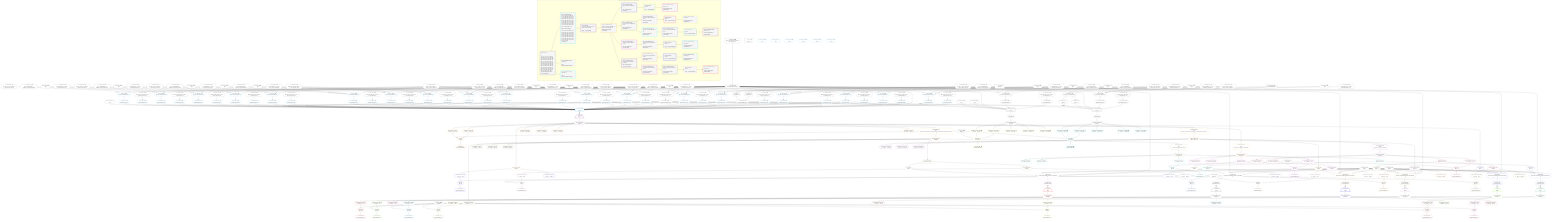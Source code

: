 %%{init: {'themeVariables': { 'fontSize': '12px'}}}%%
graph TD
    classDef path fill:#eee,stroke:#000,color:#000
    classDef plan fill:#fff,stroke-width:1px,color:#000
    classDef itemplan fill:#fff,stroke-width:2px,color:#000
    classDef unbatchedplan fill:#dff,stroke-width:1px,color:#000
    classDef sideeffectplan fill:#fcc,stroke-width:2px,color:#000
    classDef bucket fill:#f6f6f6,color:#000,stroke-width:2px,text-align:left


    %% plan dependencies
    PgSelect233[["PgSelect[233∈0] ➊<br />ᐸhousesᐳ"]]:::plan
    Object12{{"Object[12∈0] ➊<br />ᐸ{pgSettings,withPgClient}ᐳ"}}:::plan
    Constant597{{"Constant[597∈0] ➊<br />ᐸ2ᐳ"}}:::plan
    Constant598{{"Constant[598∈0] ➊<br />ᐸ3ᐳ"}}:::plan
    Lambda265{{"Lambda[265∈0] ➊<br />ᐸcalculateShouldReverseOrderᐳ"}}:::plan
    Lambda268{{"Lambda[268∈0] ➊<br />ᐸcalculateLimitAndOffsetSQLᐳ"}}:::plan
    Lambda577{{"Lambda[577∈0] ➊<br />ᐸcalculateOrderBySQLᐳ"}}:::plan
    Lambda582{{"Lambda[582∈0] ➊<br />ᐸcalculateOrderBySQLᐳ"}}:::plan
    Object12 & Constant597 & Constant598 & Lambda265 & Lambda268 & Lambda577 & Lambda582 --> PgSelect233
    PgSelect251[["PgSelect[251∈0] ➊<br />ᐸhousesᐳ"]]:::plan
    Access247{{"Access[247∈0] ➊<br />ᐸ246.1ᐳ"}}:::plan
    Access249{{"Access[249∈0] ➊<br />ᐸ246.2ᐳ"}}:::plan
    Lambda591{{"Lambda[591∈0] ➊<br />ᐸcalculateOrderBySQLᐳ"}}:::plan
    Lambda596{{"Lambda[596∈0] ➊<br />ᐸcalculateOrderBySQLᐳ"}}:::plan
    Object12 -->|rejectNull| PgSelect251
    Access247 -->|rejectNull| PgSelect251
    Access249 & Lambda265 & Lambda268 & Lambda591 & Lambda596 --> PgSelect251
    Object576{{"Object[576∈0] ➊<br />ᐸ{reverse,orders,alias,codec}ᐳ"}}:::plan
    Constant573{{"Constant[573∈0] ➊<br />ᐸ[]ᐳ"}}:::plan
    Constant574{{"Constant[574∈0] ➊<br />ᐸ{ s: Symbol(houses), n: 'houses', [Symbol(pg-sql2-type-1)]: ᐳ"}}:::plan
    Constant561{{"Constant[561∈0] ➊<br />ᐸ{ name: 'houses', sqlType: { t: '”smart_comment_relations”.”ᐳ"}}:::plan
    Lambda265 & Constant573 & Constant574 & Constant561 --> Object576
    Object590{{"Object[590∈0] ➊<br />ᐸ{reverse,orders,alias,codec}ᐳ"}}:::plan
    Constant587{{"Constant[587∈0] ➊<br />ᐸ[]ᐳ"}}:::plan
    Constant588{{"Constant[588∈0] ➊<br />ᐸ{ s: Symbol(houses), n: 'houses', [Symbol(pg-sql2-type-1)]: ᐳ"}}:::plan
    Lambda265 & Constant587 & Constant588 & Constant561 --> Object590
    Access10{{"Access[10∈0] ➊<br />ᐸ2.pgSettingsᐳ"}}:::plan
    Access11{{"Access[11∈0] ➊<br />ᐸ2.withPgClientᐳ"}}:::plan
    Access10 & Access11 --> Object12
    __Value2["__Value[2∈0] ➊<br />ᐸcontextᐳ"]:::plan
    __Value2 --> Access10
    __Value2 --> Access11
    First235{{"First[235∈0] ➊"}}:::plan
    PgSelect233 --> First235
    PgSelectSingle236{{"PgSelectSingle[236∈0] ➊<br />ᐸhousesᐳ"}}:::plan
    First235 --> PgSelectSingle236
    Lambda246{{"Lambda[246∈0] ➊<br />ᐸspecifier_House_base64JSONᐳ"}}:::plan
    Constant599{{"Constant[599∈0] ➊<br />ᐸ'WyJob3VzZXMiLDIsM10='ᐳ"}}:::plan
    Constant599 --> Lambda246
    Lambda246 --> Access247
    Lambda246 --> Access249
    First253{{"First[253∈0] ➊"}}:::plan
    PgSelect251 --> First253
    PgSelectSingle254{{"PgSelectSingle[254∈0] ➊<br />ᐸhousesᐳ"}}:::plan
    First253 --> PgSelectSingle254
    Constant600{{"Constant[600∈0] ➊<br />ᐸ§{ first: null, last: null, cursorLower: null, cursorUpper: ᐳ"}}:::plan
    Constant600 --> Lambda265
    Constant601{{"Constant[601∈0] ➊<br />ᐸ§{ cursorLower: null, cursorUpper: null, first: null, last: ᐳ"}}:::plan
    Constant601 --> Lambda268
    Object576 --> Lambda577
    Constant620{{"Constant[620∈0] ➊<br />ᐸ§{ reverse: false, orders: [], alias: { s: Symbol(houses), nᐳ"}}:::plan
    Constant620 --> Lambda582
    Object590 --> Lambda591
    Constant621{{"Constant[621∈0] ➊<br />ᐸ§{ reverse: false, orders: [], alias: { s: Symbol(houses), nᐳ"}}:::plan
    Constant621 --> Lambda596
    __Value4["__Value[4∈0] ➊<br />ᐸrootValueᐳ"]:::plan
    Connection13{{"Connection[13∈0] ➊<br />ᐸ9ᐳ"}}:::plan
    Constant17{{"Constant[17∈0] ➊<br />ᐸ'houses'ᐳ"}}:::plan
    Constant32{{"Constant[32∈0] ➊<br />ᐸ'streets'ᐳ"}}:::plan
    Constant47{{"Constant[47∈0] ➊<br />ᐸ'buildings'ᐳ"}}:::plan
    Constant94{{"Constant[94∈0] ➊<br />ᐸ'properties'ᐳ"}}:::plan
    Constant263{{"Constant[263∈0] ➊<br />ᐸnullᐳ"}}:::plan
    Constant266{{"Constant[266∈0] ➊<br />ᐸfalseᐳ"}}:::plan
    Constant269{{"Constant[269∈0] ➊<br />ᐸ[ { codec: { name: 'int4', sqlType: [Object], fromPg: [Functᐳ"}}:::plan
    Constant270{{"Constant[270∈0] ➊<br />ᐸ{ s: Symbol(buildings), n: 'buildings', [Symbol(pg-sql2-typeᐳ"}}:::plan
    Constant271{{"Constant[271∈0] ➊<br />ᐸ{ name: 'buildings', sqlType: { t: '”smart_comment_relationsᐳ"}}:::plan
    Constant288{{"Constant[288∈0] ➊<br />ᐸ[]ᐳ"}}:::plan
    Constant289{{"Constant[289∈0] ➊<br />ᐸ{ s: Symbol(streets), n: 'streets', [Symbol(pg-sql2-type-1)]ᐳ"}}:::plan
    Constant290{{"Constant[290∈0] ➊<br />ᐸ{ name: 'streets', sqlType: { t: '”smart_comment_relations”.ᐳ"}}:::plan
    Constant304{{"Constant[304∈0] ➊<br />ᐸ[ { codec: { name: 'int4', sqlType: [Object], fromPg: [Functᐳ"}}:::plan
    Constant305{{"Constant[305∈0] ➊<br />ᐸ{ s: Symbol(buildings), n: 'buildings', [Symbol(pg-sql2-typeᐳ"}}:::plan
    Constant323{{"Constant[323∈0] ➊<br />ᐸ[]ᐳ"}}:::plan
    Constant324{{"Constant[324∈0] ➊<br />ᐸ{ s: Symbol(streets), n: 'streets', [Symbol(pg-sql2-type-1)]ᐳ"}}:::plan
    Constant339{{"Constant[339∈0] ➊<br />ᐸ[ { codec: { name: 'int4', sqlType: [Object], fromPg: [Functᐳ"}}:::plan
    Constant340{{"Constant[340∈0] ➊<br />ᐸ{ s: Symbol(buildings), n: 'buildings', [Symbol(pg-sql2-typeᐳ"}}:::plan
    Constant358{{"Constant[358∈0] ➊<br />ᐸ[]ᐳ"}}:::plan
    Constant359{{"Constant[359∈0] ➊<br />ᐸ{ s: Symbol(streets), n: 'streets', [Symbol(pg-sql2-type-1)]ᐳ"}}:::plan
    Constant374{{"Constant[374∈0] ➊<br />ᐸ[]ᐳ"}}:::plan
    Constant375{{"Constant[375∈0] ➊<br />ᐸ{ s: Symbol(properties), n: 'properties', [Symbol(pg-sql2-tyᐳ"}}:::plan
    Constant376{{"Constant[376∈0] ➊<br />ᐸ{ name: 'properties', sqlType: { t: '”smart_comment_relationᐳ"}}:::plan
    Constant390{{"Constant[390∈0] ➊<br />ᐸ[]ᐳ"}}:::plan
    Constant391{{"Constant[391∈0] ➊<br />ᐸ{ s: Symbol(street_property), n: 'street_property', [Symbol(ᐳ"}}:::plan
    Constant392{{"Constant[392∈0] ➊<br />ᐸ{ name: 'streetProperty', sqlType: { t: '”smart_comment_relaᐳ"}}:::plan
    Constant406{{"Constant[406∈0] ➊<br />ᐸ[ { codec: { name: 'int4', sqlType: [Object], fromPg: [Functᐳ"}}:::plan
    Constant407{{"Constant[407∈0] ➊<br />ᐸ{ s: Symbol(buildings), n: 'buildings', [Symbol(pg-sql2-typeᐳ"}}:::plan
    Constant425{{"Constant[425∈0] ➊<br />ᐸ[]ᐳ"}}:::plan
    Constant426{{"Constant[426∈0] ➊<br />ᐸ{ s: Symbol(streets), n: 'streets', [Symbol(pg-sql2-type-1)]ᐳ"}}:::plan
    Constant441{{"Constant[441∈0] ➊<br />ᐸ[]ᐳ"}}:::plan
    Constant442{{"Constant[442∈0] ➊<br />ᐸ{ s: Symbol(properties), n: 'properties', [Symbol(pg-sql2-tyᐳ"}}:::plan
    Constant457{{"Constant[457∈0] ➊<br />ᐸ[ { codec: { name: 'int4', sqlType: [Object], fromPg: [Functᐳ"}}:::plan
    Constant458{{"Constant[458∈0] ➊<br />ᐸ{ s: Symbol(buildings), n: 'buildings', [Symbol(pg-sql2-typeᐳ"}}:::plan
    Constant476{{"Constant[476∈0] ➊<br />ᐸ[]ᐳ"}}:::plan
    Constant477{{"Constant[477∈0] ➊<br />ᐸ{ s: Symbol(streets), n: 'streets', [Symbol(pg-sql2-type-1)]ᐳ"}}:::plan
    Constant492{{"Constant[492∈0] ➊<br />ᐸ[ { codec: { name: 'int4', sqlType: [Object], fromPg: [Functᐳ"}}:::plan
    Constant493{{"Constant[493∈0] ➊<br />ᐸ{ s: Symbol(buildings), n: 'buildings', [Symbol(pg-sql2-typeᐳ"}}:::plan
    Constant511{{"Constant[511∈0] ➊<br />ᐸ[]ᐳ"}}:::plan
    Constant512{{"Constant[512∈0] ➊<br />ᐸ{ s: Symbol(streets), n: 'streets', [Symbol(pg-sql2-type-1)]ᐳ"}}:::plan
    Constant527{{"Constant[527∈0] ➊<br />ᐸ[]ᐳ"}}:::plan
    Constant528{{"Constant[528∈0] ➊<br />ᐸ{ s: Symbol(properties), n: 'properties', [Symbol(pg-sql2-tyᐳ"}}:::plan
    Constant543{{"Constant[543∈0] ➊<br />ᐸ[]ᐳ"}}:::plan
    Constant544{{"Constant[544∈0] ➊<br />ᐸ{ s: Symbol(buildings), n: 'buildings', [Symbol(pg-sql2-typeᐳ"}}:::plan
    Constant559{{"Constant[559∈0] ➊<br />ᐸ[ { codec: { name: 'int4', sqlType: [Object], fromPg: [Functᐳ"}}:::plan
    Constant560{{"Constant[560∈0] ➊<br />ᐸ{ s: Symbol(houses), n: 'houses', [Symbol(pg-sql2-type-1)]: ᐳ"}}:::plan
    Constant602{{"Constant[602∈0] ➊<br />ᐸ§{ reverse: false, orders: [ { codec: [Object], fragment: [Oᐳ"}}:::plan
    Constant603{{"Constant[603∈0] ➊<br />ᐸ§{ reverse: false, orders: [], alias: { s: Symbol(streets), ᐳ"}}:::plan
    Constant604{{"Constant[604∈0] ➊<br />ᐸ§{ reverse: false, orders: [ { codec: [Object], fragment: [Oᐳ"}}:::plan
    Constant605{{"Constant[605∈0] ➊<br />ᐸ§{ reverse: false, orders: [], alias: { s: Symbol(streets), ᐳ"}}:::plan
    Constant606{{"Constant[606∈0] ➊<br />ᐸ§{ reverse: false, orders: [ { codec: [Object], fragment: [Oᐳ"}}:::plan
    Constant607{{"Constant[607∈0] ➊<br />ᐸ§{ reverse: false, orders: [], alias: { s: Symbol(streets), ᐳ"}}:::plan
    Constant608{{"Constant[608∈0] ➊<br />ᐸ§{ reverse: false, orders: [], alias: { s: Symbol(propertiesᐳ"}}:::plan
    Constant609{{"Constant[609∈0] ➊<br />ᐸ§{ reverse: false, orders: [], alias: { s: Symbol(street_proᐳ"}}:::plan
    Constant610{{"Constant[610∈0] ➊<br />ᐸ§{ reverse: false, orders: [ { codec: [Object], fragment: [Oᐳ"}}:::plan
    Constant611{{"Constant[611∈0] ➊<br />ᐸ§{ reverse: false, orders: [], alias: { s: Symbol(streets), ᐳ"}}:::plan
    Constant612{{"Constant[612∈0] ➊<br />ᐸ§{ reverse: false, orders: [], alias: { s: Symbol(propertiesᐳ"}}:::plan
    Constant613{{"Constant[613∈0] ➊<br />ᐸ§{ reverse: false, orders: [ { codec: [Object], fragment: [Oᐳ"}}:::plan
    Constant614{{"Constant[614∈0] ➊<br />ᐸ§{ reverse: false, orders: [], alias: { s: Symbol(streets), ᐳ"}}:::plan
    Constant615{{"Constant[615∈0] ➊<br />ᐸ§{ reverse: false, orders: [ { codec: [Object], fragment: [Oᐳ"}}:::plan
    Constant616{{"Constant[616∈0] ➊<br />ᐸ§{ reverse: false, orders: [], alias: { s: Symbol(streets), ᐳ"}}:::plan
    Constant617{{"Constant[617∈0] ➊<br />ᐸ§{ reverse: false, orders: [], alias: { s: Symbol(propertiesᐳ"}}:::plan
    Constant618{{"Constant[618∈0] ➊<br />ᐸ§{ reverse: false, orders: [], alias: { s: Symbol(buildings)ᐳ"}}:::plan
    Constant619{{"Constant[619∈0] ➊<br />ᐸ§{ reverse: false, orders: [ { codec: [Object], fragment: [Oᐳ"}}:::plan
    PgSelect14[["PgSelect[14∈1] ➊<br />ᐸhousesᐳ"]]:::plan
    Lambda273{{"Lambda[273∈1] ➊<br />ᐸcalculateOrderBySQLᐳ"}}:::plan
    Lambda278{{"Lambda[278∈1] ➊<br />ᐸcalculateOrderBySQLᐳ"}}:::plan
    Lambda292{{"Lambda[292∈1] ➊<br />ᐸcalculateOrderBySQLᐳ"}}:::plan
    Lambda297{{"Lambda[297∈1] ➊<br />ᐸcalculateOrderBySQLᐳ"}}:::plan
    Lambda308{{"Lambda[308∈1] ➊<br />ᐸcalculateOrderBySQLᐳ"}}:::plan
    Lambda313{{"Lambda[313∈1] ➊<br />ᐸcalculateOrderBySQLᐳ"}}:::plan
    Lambda327{{"Lambda[327∈1] ➊<br />ᐸcalculateOrderBySQLᐳ"}}:::plan
    Lambda332{{"Lambda[332∈1] ➊<br />ᐸcalculateOrderBySQLᐳ"}}:::plan
    Lambda343{{"Lambda[343∈1] ➊<br />ᐸcalculateOrderBySQLᐳ"}}:::plan
    Lambda348{{"Lambda[348∈1] ➊<br />ᐸcalculateOrderBySQLᐳ"}}:::plan
    Lambda362{{"Lambda[362∈1] ➊<br />ᐸcalculateOrderBySQLᐳ"}}:::plan
    Lambda367{{"Lambda[367∈1] ➊<br />ᐸcalculateOrderBySQLᐳ"}}:::plan
    Lambda378{{"Lambda[378∈1] ➊<br />ᐸcalculateOrderBySQLᐳ"}}:::plan
    Lambda383{{"Lambda[383∈1] ➊<br />ᐸcalculateOrderBySQLᐳ"}}:::plan
    Lambda394{{"Lambda[394∈1] ➊<br />ᐸcalculateOrderBySQLᐳ"}}:::plan
    Lambda399{{"Lambda[399∈1] ➊<br />ᐸcalculateOrderBySQLᐳ"}}:::plan
    Lambda410{{"Lambda[410∈1] ➊<br />ᐸcalculateOrderBySQLᐳ"}}:::plan
    Lambda415{{"Lambda[415∈1] ➊<br />ᐸcalculateOrderBySQLᐳ"}}:::plan
    Lambda429{{"Lambda[429∈1] ➊<br />ᐸcalculateOrderBySQLᐳ"}}:::plan
    Lambda434{{"Lambda[434∈1] ➊<br />ᐸcalculateOrderBySQLᐳ"}}:::plan
    Lambda445{{"Lambda[445∈1] ➊<br />ᐸcalculateOrderBySQLᐳ"}}:::plan
    Lambda450{{"Lambda[450∈1] ➊<br />ᐸcalculateOrderBySQLᐳ"}}:::plan
    Lambda461{{"Lambda[461∈1] ➊<br />ᐸcalculateOrderBySQLᐳ"}}:::plan
    Lambda466{{"Lambda[466∈1] ➊<br />ᐸcalculateOrderBySQLᐳ"}}:::plan
    Lambda480{{"Lambda[480∈1] ➊<br />ᐸcalculateOrderBySQLᐳ"}}:::plan
    Lambda485{{"Lambda[485∈1] ➊<br />ᐸcalculateOrderBySQLᐳ"}}:::plan
    Lambda496{{"Lambda[496∈1] ➊<br />ᐸcalculateOrderBySQLᐳ"}}:::plan
    Lambda501{{"Lambda[501∈1] ➊<br />ᐸcalculateOrderBySQLᐳ"}}:::plan
    Lambda515{{"Lambda[515∈1] ➊<br />ᐸcalculateOrderBySQLᐳ"}}:::plan
    Lambda520{{"Lambda[520∈1] ➊<br />ᐸcalculateOrderBySQLᐳ"}}:::plan
    Lambda531{{"Lambda[531∈1] ➊<br />ᐸcalculateOrderBySQLᐳ"}}:::plan
    Lambda536{{"Lambda[536∈1] ➊<br />ᐸcalculateOrderBySQLᐳ"}}:::plan
    Lambda547{{"Lambda[547∈1] ➊<br />ᐸcalculateOrderBySQLᐳ"}}:::plan
    Lambda552{{"Lambda[552∈1] ➊<br />ᐸcalculateOrderBySQLᐳ"}}:::plan
    Lambda563{{"Lambda[563∈1] ➊<br />ᐸcalculateOrderBySQLᐳ"}}:::plan
    Lambda568{{"Lambda[568∈1] ➊<br />ᐸcalculateOrderBySQLᐳ"}}:::plan
    Object12 & Connection13 & Lambda268 & Lambda273 & Lambda278 & Lambda268 & Lambda292 & Lambda297 & Lambda308 & Lambda313 & Lambda327 & Lambda332 & Lambda343 & Lambda348 & Lambda362 & Lambda367 & Lambda378 & Lambda383 & Lambda268 & Lambda394 & Lambda399 & Lambda410 & Lambda415 & Lambda429 & Lambda434 & Lambda268 & Lambda445 & Lambda450 & Lambda461 & Lambda466 & Lambda480 & Lambda485 & Lambda496 & Lambda501 & Lambda515 & Lambda520 & Lambda531 & Lambda536 & Lambda268 & Lambda547 & Lambda552 & Lambda265 & Lambda268 & Lambda563 & Lambda568 --> PgSelect14
    Object272{{"Object[272∈1] ➊<br />ᐸ{reverse,orders,alias,codec}ᐳ"}}:::plan
    Lambda265 & Constant269 & Constant270 & Constant271 --> Object272
    Object291{{"Object[291∈1] ➊<br />ᐸ{reverse,orders,alias,codec}ᐳ"}}:::plan
    Lambda265 & Constant288 & Constant289 & Constant290 --> Object291
    Object307{{"Object[307∈1] ➊<br />ᐸ{reverse,orders,alias,codec}ᐳ"}}:::plan
    Lambda265 & Constant304 & Constant305 & Constant271 --> Object307
    Object326{{"Object[326∈1] ➊<br />ᐸ{reverse,orders,alias,codec}ᐳ"}}:::plan
    Lambda265 & Constant323 & Constant324 & Constant290 --> Object326
    Object342{{"Object[342∈1] ➊<br />ᐸ{reverse,orders,alias,codec}ᐳ"}}:::plan
    Lambda265 & Constant339 & Constant340 & Constant271 --> Object342
    Object361{{"Object[361∈1] ➊<br />ᐸ{reverse,orders,alias,codec}ᐳ"}}:::plan
    Lambda265 & Constant358 & Constant359 & Constant290 --> Object361
    Object377{{"Object[377∈1] ➊<br />ᐸ{reverse,orders,alias,codec}ᐳ"}}:::plan
    Lambda265 & Constant374 & Constant375 & Constant376 --> Object377
    Object393{{"Object[393∈1] ➊<br />ᐸ{reverse,orders,alias,codec}ᐳ"}}:::plan
    Lambda265 & Constant390 & Constant391 & Constant392 --> Object393
    Object409{{"Object[409∈1] ➊<br />ᐸ{reverse,orders,alias,codec}ᐳ"}}:::plan
    Lambda265 & Constant406 & Constant407 & Constant271 --> Object409
    Object428{{"Object[428∈1] ➊<br />ᐸ{reverse,orders,alias,codec}ᐳ"}}:::plan
    Lambda265 & Constant425 & Constant426 & Constant290 --> Object428
    Object444{{"Object[444∈1] ➊<br />ᐸ{reverse,orders,alias,codec}ᐳ"}}:::plan
    Lambda265 & Constant441 & Constant442 & Constant376 --> Object444
    Object460{{"Object[460∈1] ➊<br />ᐸ{reverse,orders,alias,codec}ᐳ"}}:::plan
    Lambda265 & Constant457 & Constant458 & Constant271 --> Object460
    Object479{{"Object[479∈1] ➊<br />ᐸ{reverse,orders,alias,codec}ᐳ"}}:::plan
    Lambda265 & Constant476 & Constant477 & Constant290 --> Object479
    Object495{{"Object[495∈1] ➊<br />ᐸ{reverse,orders,alias,codec}ᐳ"}}:::plan
    Lambda265 & Constant492 & Constant493 & Constant271 --> Object495
    Object514{{"Object[514∈1] ➊<br />ᐸ{reverse,orders,alias,codec}ᐳ"}}:::plan
    Lambda265 & Constant511 & Constant512 & Constant290 --> Object514
    Object530{{"Object[530∈1] ➊<br />ᐸ{reverse,orders,alias,codec}ᐳ"}}:::plan
    Lambda265 & Constant527 & Constant528 & Constant376 --> Object530
    Object546{{"Object[546∈1] ➊<br />ᐸ{reverse,orders,alias,codec}ᐳ"}}:::plan
    Lambda265 & Constant543 & Constant544 & Constant271 --> Object546
    Object562{{"Object[562∈1] ➊<br />ᐸ{reverse,orders,alias,codec}ᐳ"}}:::plan
    Lambda265 & Constant559 & Constant560 & Constant561 --> Object562
    Object272 --> Lambda273
    Constant602 --> Lambda278
    Object291 --> Lambda292
    Constant603 --> Lambda297
    Object307 --> Lambda308
    Constant604 --> Lambda313
    Object326 --> Lambda327
    Constant605 --> Lambda332
    Object342 --> Lambda343
    Constant606 --> Lambda348
    Object361 --> Lambda362
    Constant607 --> Lambda367
    Object377 --> Lambda378
    Constant608 --> Lambda383
    Object393 --> Lambda394
    Constant609 --> Lambda399
    Object409 --> Lambda410
    Constant610 --> Lambda415
    Object428 --> Lambda429
    Constant611 --> Lambda434
    Object444 --> Lambda445
    Constant612 --> Lambda450
    Object460 --> Lambda461
    Constant613 --> Lambda466
    Object479 --> Lambda480
    Constant614 --> Lambda485
    Object495 --> Lambda496
    Constant615 --> Lambda501
    Object514 --> Lambda515
    Constant616 --> Lambda520
    Object530 --> Lambda531
    Constant617 --> Lambda536
    Object546 --> Lambda547
    Constant618 --> Lambda552
    Object562 --> Lambda563
    Constant619 --> Lambda568
    Connection43{{"Connection[43∈1] ➊<br />ᐸ39ᐳ"}}:::plan
    Connection80{{"Connection[80∈1] ➊<br />ᐸ76ᐳ"}}:::plan
    Connection117{{"Connection[117∈1] ➊<br />ᐸ113ᐳ"}}:::plan
    Connection153{{"Connection[153∈1] ➊<br />ᐸ149ᐳ"}}:::plan
    Connection186{{"Connection[186∈1] ➊<br />ᐸ182ᐳ"}}:::plan
    Connection222{{"Connection[222∈1] ➊<br />ᐸ218ᐳ"}}:::plan
    __Item15[/"__Item[15∈2]<br />ᐸ14ᐳ"\]:::itemplan
    PgSelect14 ==> __Item15
    PgSelectSingle16{{"PgSelectSingle[16∈2]<br />ᐸhousesᐳ"}}:::plan
    __Item15 --> PgSelectSingle16
    List20{{"List[20∈3]<br />ᐸ17,18,19ᐳ"}}:::plan
    PgClassExpression18{{"PgClassExpression[18∈3]<br />ᐸ__houses__.”street_id”ᐳ"}}:::plan
    PgClassExpression19{{"PgClassExpression[19∈3]<br />ᐸ__houses__...operty_id”ᐳ"}}:::plan
    Constant17 & PgClassExpression18 & PgClassExpression19 --> List20
    PgSelectSingle16 --> PgClassExpression18
    PgSelectSingle16 --> PgClassExpression19
    Lambda21{{"Lambda[21∈3]<br />ᐸbase64JSONEncodeᐳ"}}:::plan
    List20 --> Lambda21
    PgClassExpression22{{"PgClassExpression[22∈3]<br />ᐸ__houses__...ding_name”ᐳ"}}:::plan
    PgSelectSingle16 --> PgClassExpression22
    PgClassExpression23{{"PgClassExpression[23∈3]<br />ᐸ__houses__...or_number”ᐳ"}}:::plan
    PgSelectSingle16 --> PgClassExpression23
    PgClassExpression24{{"PgClassExpression[24∈3]<br />ᐸ__houses__...reet_name”ᐳ"}}:::plan
    PgSelectSingle16 --> PgClassExpression24
    PgClassExpression25{{"PgClassExpression[25∈3]<br />ᐸ__houses__...ilding_id”ᐳ"}}:::plan
    PgSelectSingle16 --> PgClassExpression25
    PgSelectSingle31{{"PgSelectSingle[31∈3]<br />ᐸstreetsᐳ"}}:::plan
    PgSelectSingle16 --> PgSelectSingle31
    PgSelectSingle55{{"PgSelectSingle[55∈3]<br />ᐸbuildingsᐳ"}}:::plan
    RemapKeys553{{"RemapKeys[553∈3]<br />ᐸ16:{”0”:26,”1”:27,”2”:28,”3”:29,”4”:30,”5”:31,”6”:32,”7”:33,”8”:34,”9”:35,”10”:36,”11”:37,”12”:38}ᐳ"}}:::plan
    RemapKeys553 --> PgSelectSingle55
    PgSelectSingle129{{"PgSelectSingle[129∈3]<br />ᐸpropertiesᐳ"}}:::plan
    RemapKeys451{{"RemapKeys[451∈3]<br />ᐸ16:{”0”:16,”1”:17,”2”:18,”3”:19,”4”:20,”5”:21}ᐳ"}}:::plan
    RemapKeys451 --> PgSelectSingle129
    PgSelectSingle165{{"PgSelectSingle[165∈3]<br />ᐸstreet_propertyᐳ"}}:::plan
    RemapKeys400{{"RemapKeys[400∈3]<br />ᐸ16:{”0”:3,”1”:4,”2”:5,”3”:6,”4”:7,”5”:8,”6”:9,”7”:10,”8”:11,”9”:12,”10”:13,”11”:14}ᐳ"}}:::plan
    RemapKeys400 --> PgSelectSingle165
    PgSelectSingle16 --> RemapKeys400
    PgSelectSingle16 --> RemapKeys451
    PgSelectSingle16 --> RemapKeys553
    Object282{{"Object[282∈4]<br />ᐸ{rows,first,last,shouldReverseOrder,fetchOneExtra}ᐳ"}}:::plan
    Access280{{"Access[280∈4]<br />ᐸ16.1ᐳ"}}:::plan
    Access280 & Constant263 & Constant263 & Lambda265 & Constant266 --> Object282
    List34{{"List[34∈4]<br />ᐸ32,33ᐳ"}}:::plan
    PgClassExpression33{{"PgClassExpression[33∈4]<br />ᐸ__streets__.”id”ᐳ"}}:::plan
    Constant32 & PgClassExpression33 --> List34
    PgSelectSingle31 --> PgClassExpression33
    Lambda35{{"Lambda[35∈4]<br />ᐸbase64JSONEncodeᐳ"}}:::plan
    List34 --> Lambda35
    PgClassExpression36{{"PgClassExpression[36∈4]<br />ᐸ__streets__.”name”ᐳ"}}:::plan
    PgSelectSingle31 --> PgClassExpression36
    PgSelectSingle16 --> Access280
    Lambda283{{"Lambda[283∈4]<br />ᐸreverseIfNecessaryᐳ"}}:::plan
    Object282 --> Lambda283
    __Item45[/"__Item[45∈5]<br />ᐸ283ᐳ"\]:::itemplan
    Lambda283 ==> __Item45
    PgSelectSingle46{{"PgSelectSingle[46∈5]<br />ᐸbuildingsᐳ"}}:::plan
    __Item45 --> PgSelectSingle46
    List49{{"List[49∈6]<br />ᐸ47,48ᐳ"}}:::plan
    PgClassExpression48{{"PgClassExpression[48∈6]<br />ᐸ__buildings__.”id”ᐳ"}}:::plan
    Constant47 & PgClassExpression48 --> List49
    PgSelectSingle46 --> PgClassExpression48
    Lambda50{{"Lambda[50∈6]<br />ᐸbase64JSONEncodeᐳ"}}:::plan
    List49 --> Lambda50
    PgClassExpression51{{"PgClassExpression[51∈6]<br />ᐸ__buildings__.”name”ᐳ"}}:::plan
    PgSelectSingle46 --> PgClassExpression51
    List58{{"List[58∈7]<br />ᐸ47,57ᐳ"}}:::plan
    PgClassExpression57{{"PgClassExpression[57∈7]<br />ᐸ__buildings__.”id”ᐳ"}}:::plan
    Constant47 & PgClassExpression57 --> List58
    PgSelectSingle55 --> PgClassExpression57
    Lambda59{{"Lambda[59∈7]<br />ᐸbase64JSONEncodeᐳ"}}:::plan
    List58 --> Lambda59
    PgClassExpression60{{"PgClassExpression[60∈7]<br />ᐸ__buildings__.”name”ᐳ"}}:::plan
    PgSelectSingle55 --> PgClassExpression60
    PgClassExpression61{{"PgClassExpression[61∈7]<br />ᐸ__buildings__.”floors”ᐳ"}}:::plan
    PgSelectSingle55 --> PgClassExpression61
    PgClassExpression62{{"PgClassExpression[62∈7]<br />ᐸ__building...s_primary”ᐳ"}}:::plan
    PgSelectSingle55 --> PgClassExpression62
    PgSelectSingle68{{"PgSelectSingle[68∈7]<br />ᐸstreetsᐳ"}}:::plan
    RemapKeys486{{"RemapKeys[486∈7]<br />ᐸ55:{”0”:1,”1”:2,”2”:3}ᐳ"}}:::plan
    RemapKeys486 --> PgSelectSingle68
    PgSelectSingle93{{"PgSelectSingle[93∈7]<br />ᐸpropertiesᐳ"}}:::plan
    RemapKeys537{{"RemapKeys[537∈7]<br />ᐸ55:{”0”:7,”1”:8,”2”:9,”3”:10,”4”:11,”5”:12}ᐳ"}}:::plan
    RemapKeys537 --> PgSelectSingle93
    PgSelectSingle55 --> RemapKeys486
    PgSelectSingle55 --> RemapKeys537
    Object470{{"Object[470∈8]<br />ᐸ{rows,first,last,shouldReverseOrder,fetchOneExtra}ᐳ"}}:::plan
    Access468{{"Access[468∈8]<br />ᐸ486.1ᐳ"}}:::plan
    Access468 & Constant263 & Constant263 & Lambda265 & Constant266 --> Object470
    List71{{"List[71∈8]<br />ᐸ32,70ᐳ"}}:::plan
    PgClassExpression70{{"PgClassExpression[70∈8]<br />ᐸ__streets__.”id”ᐳ"}}:::plan
    Constant32 & PgClassExpression70 --> List71
    PgSelectSingle68 --> PgClassExpression70
    Lambda72{{"Lambda[72∈8]<br />ᐸbase64JSONEncodeᐳ"}}:::plan
    List71 --> Lambda72
    PgClassExpression73{{"PgClassExpression[73∈8]<br />ᐸ__streets__.”name”ᐳ"}}:::plan
    PgSelectSingle68 --> PgClassExpression73
    RemapKeys486 --> Access468
    Lambda471{{"Lambda[471∈8]<br />ᐸreverseIfNecessaryᐳ"}}:::plan
    Object470 --> Lambda471
    __Item82[/"__Item[82∈9]<br />ᐸ471ᐳ"\]:::itemplan
    Lambda471 ==> __Item82
    PgSelectSingle83{{"PgSelectSingle[83∈9]<br />ᐸbuildingsᐳ"}}:::plan
    __Item82 --> PgSelectSingle83
    List86{{"List[86∈10]<br />ᐸ47,85ᐳ"}}:::plan
    PgClassExpression85{{"PgClassExpression[85∈10]<br />ᐸ__buildings__.”id”ᐳ"}}:::plan
    Constant47 & PgClassExpression85 --> List86
    PgSelectSingle83 --> PgClassExpression85
    Lambda87{{"Lambda[87∈10]<br />ᐸbase64JSONEncodeᐳ"}}:::plan
    List86 --> Lambda87
    PgClassExpression88{{"PgClassExpression[88∈10]<br />ᐸ__buildings__.”name”ᐳ"}}:::plan
    PgSelectSingle83 --> PgClassExpression88
    List96{{"List[96∈11]<br />ᐸ94,95ᐳ"}}:::plan
    PgClassExpression95{{"PgClassExpression[95∈11]<br />ᐸ__properties__.”id”ᐳ"}}:::plan
    Constant94 & PgClassExpression95 --> List96
    PgSelectSingle93 --> PgClassExpression95
    Lambda97{{"Lambda[97∈11]<br />ᐸbase64JSONEncodeᐳ"}}:::plan
    List96 --> Lambda97
    PgClassExpression98{{"PgClassExpression[98∈11]<br />ᐸ__properti...street_id”ᐳ"}}:::plan
    PgSelectSingle93 --> PgClassExpression98
    PgClassExpression99{{"PgClassExpression[99∈11]<br />ᐸ__properti...or_number”ᐳ"}}:::plan
    PgSelectSingle93 --> PgClassExpression99
    PgSelectSingle105{{"PgSelectSingle[105∈11]<br />ᐸstreetsᐳ"}}:::plan
    RemapKeys521{{"RemapKeys[521∈11]<br />ᐸ93:{”0”:1,”1”:2,”2”:3}ᐳ"}}:::plan
    RemapKeys521 --> PgSelectSingle105
    PgSelectSingle93 --> RemapKeys521
    Object505{{"Object[505∈12]<br />ᐸ{rows,first,last,shouldReverseOrder,fetchOneExtra}ᐳ"}}:::plan
    Access503{{"Access[503∈12]<br />ᐸ521.1ᐳ"}}:::plan
    Access503 & Constant263 & Constant263 & Lambda265 & Constant266 --> Object505
    List108{{"List[108∈12]<br />ᐸ32,107ᐳ"}}:::plan
    PgClassExpression107{{"PgClassExpression[107∈12]<br />ᐸ__streets__.”id”ᐳ"}}:::plan
    Constant32 & PgClassExpression107 --> List108
    PgSelectSingle105 --> PgClassExpression107
    Lambda109{{"Lambda[109∈12]<br />ᐸbase64JSONEncodeᐳ"}}:::plan
    List108 --> Lambda109
    PgClassExpression110{{"PgClassExpression[110∈12]<br />ᐸ__streets__.”name”ᐳ"}}:::plan
    PgSelectSingle105 --> PgClassExpression110
    RemapKeys521 --> Access503
    Lambda506{{"Lambda[506∈12]<br />ᐸreverseIfNecessaryᐳ"}}:::plan
    Object505 --> Lambda506
    __Item119[/"__Item[119∈13]<br />ᐸ506ᐳ"\]:::itemplan
    Lambda506 ==> __Item119
    PgSelectSingle120{{"PgSelectSingle[120∈13]<br />ᐸbuildingsᐳ"}}:::plan
    __Item119 --> PgSelectSingle120
    List123{{"List[123∈14]<br />ᐸ47,122ᐳ"}}:::plan
    PgClassExpression122{{"PgClassExpression[122∈14]<br />ᐸ__buildings__.”id”ᐳ"}}:::plan
    Constant47 & PgClassExpression122 --> List123
    PgSelectSingle120 --> PgClassExpression122
    Lambda124{{"Lambda[124∈14]<br />ᐸbase64JSONEncodeᐳ"}}:::plan
    List123 --> Lambda124
    PgClassExpression125{{"PgClassExpression[125∈14]<br />ᐸ__buildings__.”name”ᐳ"}}:::plan
    PgSelectSingle120 --> PgClassExpression125
    List132{{"List[132∈15]<br />ᐸ94,131ᐳ"}}:::plan
    PgClassExpression131{{"PgClassExpression[131∈15]<br />ᐸ__properties__.”id”ᐳ"}}:::plan
    Constant94 & PgClassExpression131 --> List132
    PgSelectSingle129 --> PgClassExpression131
    Lambda133{{"Lambda[133∈15]<br />ᐸbase64JSONEncodeᐳ"}}:::plan
    List132 --> Lambda133
    PgClassExpression134{{"PgClassExpression[134∈15]<br />ᐸ__properti...street_id”ᐳ"}}:::plan
    PgSelectSingle129 --> PgClassExpression134
    PgClassExpression135{{"PgClassExpression[135∈15]<br />ᐸ__properti...or_number”ᐳ"}}:::plan
    PgSelectSingle129 --> PgClassExpression135
    PgSelectSingle141{{"PgSelectSingle[141∈15]<br />ᐸstreetsᐳ"}}:::plan
    RemapKeys435{{"RemapKeys[435∈15]<br />ᐸ129:{”0”:1,”1”:2,”2”:3}ᐳ"}}:::plan
    RemapKeys435 --> PgSelectSingle141
    PgSelectSingle129 --> RemapKeys435
    Object419{{"Object[419∈16]<br />ᐸ{rows,first,last,shouldReverseOrder,fetchOneExtra}ᐳ"}}:::plan
    Access417{{"Access[417∈16]<br />ᐸ435.1ᐳ"}}:::plan
    Access417 & Constant263 & Constant263 & Lambda265 & Constant266 --> Object419
    List144{{"List[144∈16]<br />ᐸ32,143ᐳ"}}:::plan
    PgClassExpression143{{"PgClassExpression[143∈16]<br />ᐸ__streets__.”id”ᐳ"}}:::plan
    Constant32 & PgClassExpression143 --> List144
    PgSelectSingle141 --> PgClassExpression143
    Lambda145{{"Lambda[145∈16]<br />ᐸbase64JSONEncodeᐳ"}}:::plan
    List144 --> Lambda145
    PgClassExpression146{{"PgClassExpression[146∈16]<br />ᐸ__streets__.”name”ᐳ"}}:::plan
    PgSelectSingle141 --> PgClassExpression146
    RemapKeys435 --> Access417
    Lambda420{{"Lambda[420∈16]<br />ᐸreverseIfNecessaryᐳ"}}:::plan
    Object419 --> Lambda420
    __Item155[/"__Item[155∈17]<br />ᐸ420ᐳ"\]:::itemplan
    Lambda420 ==> __Item155
    PgSelectSingle156{{"PgSelectSingle[156∈17]<br />ᐸbuildingsᐳ"}}:::plan
    __Item155 --> PgSelectSingle156
    List159{{"List[159∈18]<br />ᐸ47,158ᐳ"}}:::plan
    PgClassExpression158{{"PgClassExpression[158∈18]<br />ᐸ__buildings__.”id”ᐳ"}}:::plan
    Constant47 & PgClassExpression158 --> List159
    PgSelectSingle156 --> PgClassExpression158
    Lambda160{{"Lambda[160∈18]<br />ᐸbase64JSONEncodeᐳ"}}:::plan
    List159 --> Lambda160
    PgClassExpression161{{"PgClassExpression[161∈18]<br />ᐸ__buildings__.”name”ᐳ"}}:::plan
    PgSelectSingle156 --> PgClassExpression161
    PgClassExpression166{{"PgClassExpression[166∈19]<br />ᐸ__street_p..._.”str_id”ᐳ"}}:::plan
    PgSelectSingle165 --> PgClassExpression166
    PgClassExpression167{{"PgClassExpression[167∈19]<br />ᐸ__street_p....”prop_id”ᐳ"}}:::plan
    PgSelectSingle165 --> PgClassExpression167
    PgClassExpression168{{"PgClassExpression[168∈19]<br />ᐸ__street_p...ent_owner”ᐳ"}}:::plan
    PgSelectSingle165 --> PgClassExpression168
    PgSelectSingle174{{"PgSelectSingle[174∈19]<br />ᐸstreetsᐳ"}}:::plan
    PgSelectSingle165 --> PgSelectSingle174
    PgSelectSingle198{{"PgSelectSingle[198∈19]<br />ᐸpropertiesᐳ"}}:::plan
    RemapKeys384{{"RemapKeys[384∈19]<br />ᐸ165:{”0”:4,”1”:5,”2”:6,”3”:7,”4”:8,”5”:9}ᐳ"}}:::plan
    RemapKeys384 --> PgSelectSingle198
    PgSelectSingle165 --> RemapKeys384
    Object317{{"Object[317∈20]<br />ᐸ{rows,first,last,shouldReverseOrder,fetchOneExtra}ᐳ"}}:::plan
    Access315{{"Access[315∈20]<br />ᐸ165.1ᐳ"}}:::plan
    Access315 & Constant263 & Constant263 & Lambda265 & Constant266 --> Object317
    List177{{"List[177∈20]<br />ᐸ32,176ᐳ"}}:::plan
    PgClassExpression176{{"PgClassExpression[176∈20]<br />ᐸ__streets__.”id”ᐳ"}}:::plan
    Constant32 & PgClassExpression176 --> List177
    PgSelectSingle174 --> PgClassExpression176
    Lambda178{{"Lambda[178∈20]<br />ᐸbase64JSONEncodeᐳ"}}:::plan
    List177 --> Lambda178
    PgClassExpression179{{"PgClassExpression[179∈20]<br />ᐸ__streets__.”name”ᐳ"}}:::plan
    PgSelectSingle174 --> PgClassExpression179
    PgSelectSingle165 --> Access315
    Lambda318{{"Lambda[318∈20]<br />ᐸreverseIfNecessaryᐳ"}}:::plan
    Object317 --> Lambda318
    __Item188[/"__Item[188∈21]<br />ᐸ318ᐳ"\]:::itemplan
    Lambda318 ==> __Item188
    PgSelectSingle189{{"PgSelectSingle[189∈21]<br />ᐸbuildingsᐳ"}}:::plan
    __Item188 --> PgSelectSingle189
    List192{{"List[192∈22]<br />ᐸ47,191ᐳ"}}:::plan
    PgClassExpression191{{"PgClassExpression[191∈22]<br />ᐸ__buildings__.”id”ᐳ"}}:::plan
    Constant47 & PgClassExpression191 --> List192
    PgSelectSingle189 --> PgClassExpression191
    Lambda193{{"Lambda[193∈22]<br />ᐸbase64JSONEncodeᐳ"}}:::plan
    List192 --> Lambda193
    PgClassExpression194{{"PgClassExpression[194∈22]<br />ᐸ__buildings__.”name”ᐳ"}}:::plan
    PgSelectSingle189 --> PgClassExpression194
    List201{{"List[201∈23]<br />ᐸ94,200ᐳ"}}:::plan
    PgClassExpression200{{"PgClassExpression[200∈23]<br />ᐸ__properties__.”id”ᐳ"}}:::plan
    Constant94 & PgClassExpression200 --> List201
    PgSelectSingle198 --> PgClassExpression200
    Lambda202{{"Lambda[202∈23]<br />ᐸbase64JSONEncodeᐳ"}}:::plan
    List201 --> Lambda202
    PgClassExpression203{{"PgClassExpression[203∈23]<br />ᐸ__properti...street_id”ᐳ"}}:::plan
    PgSelectSingle198 --> PgClassExpression203
    PgClassExpression204{{"PgClassExpression[204∈23]<br />ᐸ__properti...or_number”ᐳ"}}:::plan
    PgSelectSingle198 --> PgClassExpression204
    PgSelectSingle210{{"PgSelectSingle[210∈23]<br />ᐸstreetsᐳ"}}:::plan
    RemapKeys368{{"RemapKeys[368∈23]<br />ᐸ198:{”0”:1,”1”:2,”2”:3}ᐳ"}}:::plan
    RemapKeys368 --> PgSelectSingle210
    PgSelectSingle198 --> RemapKeys368
    Object352{{"Object[352∈24]<br />ᐸ{rows,first,last,shouldReverseOrder,fetchOneExtra}ᐳ"}}:::plan
    Access350{{"Access[350∈24]<br />ᐸ368.1ᐳ"}}:::plan
    Access350 & Constant263 & Constant263 & Lambda265 & Constant266 --> Object352
    List213{{"List[213∈24]<br />ᐸ32,212ᐳ"}}:::plan
    PgClassExpression212{{"PgClassExpression[212∈24]<br />ᐸ__streets__.”id”ᐳ"}}:::plan
    Constant32 & PgClassExpression212 --> List213
    PgSelectSingle210 --> PgClassExpression212
    Lambda214{{"Lambda[214∈24]<br />ᐸbase64JSONEncodeᐳ"}}:::plan
    List213 --> Lambda214
    PgClassExpression215{{"PgClassExpression[215∈24]<br />ᐸ__streets__.”name”ᐳ"}}:::plan
    PgSelectSingle210 --> PgClassExpression215
    RemapKeys368 --> Access350
    Lambda353{{"Lambda[353∈24]<br />ᐸreverseIfNecessaryᐳ"}}:::plan
    Object352 --> Lambda353
    __Item224[/"__Item[224∈25]<br />ᐸ353ᐳ"\]:::itemplan
    Lambda353 ==> __Item224
    PgSelectSingle225{{"PgSelectSingle[225∈25]<br />ᐸbuildingsᐳ"}}:::plan
    __Item224 --> PgSelectSingle225
    List228{{"List[228∈26]<br />ᐸ47,227ᐳ"}}:::plan
    PgClassExpression227{{"PgClassExpression[227∈26]<br />ᐸ__buildings__.”id”ᐳ"}}:::plan
    Constant47 & PgClassExpression227 --> List228
    PgSelectSingle225 --> PgClassExpression227
    Lambda229{{"Lambda[229∈26]<br />ᐸbase64JSONEncodeᐳ"}}:::plan
    List228 --> Lambda229
    PgClassExpression230{{"PgClassExpression[230∈26]<br />ᐸ__buildings__.”name”ᐳ"}}:::plan
    PgSelectSingle225 --> PgClassExpression230
    List243{{"List[243∈27] ➊<br />ᐸ17,241,242ᐳ"}}:::plan
    PgClassExpression241{{"PgClassExpression[241∈27] ➊<br />ᐸ__houses__.”street_id”ᐳ"}}:::plan
    PgClassExpression242{{"PgClassExpression[242∈27] ➊<br />ᐸ__houses__...operty_id”ᐳ"}}:::plan
    Constant17 & PgClassExpression241 & PgClassExpression242 --> List243
    PgClassExpression237{{"PgClassExpression[237∈27] ➊<br />ᐸ__houses__...ding_name”ᐳ"}}:::plan
    PgSelectSingle236 --> PgClassExpression237
    PgClassExpression238{{"PgClassExpression[238∈27] ➊<br />ᐸ__houses__...or_number”ᐳ"}}:::plan
    PgSelectSingle236 --> PgClassExpression238
    PgClassExpression239{{"PgClassExpression[239∈27] ➊<br />ᐸ__houses__...reet_name”ᐳ"}}:::plan
    PgSelectSingle236 --> PgClassExpression239
    PgSelectSingle236 --> PgClassExpression241
    PgSelectSingle236 --> PgClassExpression242
    Lambda244{{"Lambda[244∈27] ➊<br />ᐸbase64JSONEncodeᐳ"}}:::plan
    List243 --> Lambda244
    List261{{"List[261∈28] ➊<br />ᐸ17,259,260ᐳ"}}:::plan
    PgClassExpression259{{"PgClassExpression[259∈28] ➊<br />ᐸ__houses__.”street_id”ᐳ"}}:::plan
    PgClassExpression260{{"PgClassExpression[260∈28] ➊<br />ᐸ__houses__...operty_id”ᐳ"}}:::plan
    Constant17 & PgClassExpression259 & PgClassExpression260 --> List261
    PgClassExpression255{{"PgClassExpression[255∈28] ➊<br />ᐸ__houses__...ding_name”ᐳ"}}:::plan
    PgSelectSingle254 --> PgClassExpression255
    PgClassExpression256{{"PgClassExpression[256∈28] ➊<br />ᐸ__houses__...or_number”ᐳ"}}:::plan
    PgSelectSingle254 --> PgClassExpression256
    PgClassExpression257{{"PgClassExpression[257∈28] ➊<br />ᐸ__houses__...reet_name”ᐳ"}}:::plan
    PgSelectSingle254 --> PgClassExpression257
    PgSelectSingle254 --> PgClassExpression259
    PgSelectSingle254 --> PgClassExpression260
    Lambda262{{"Lambda[262∈28] ➊<br />ᐸbase64JSONEncodeᐳ"}}:::plan
    List261 --> Lambda262

    %% define steps

    subgraph "Buckets for queries/v4/smart_comment_relations.houses"
    Bucket0("Bucket 0 (root)<br /><br />1: <br />ᐳ: 10, 11, 13, 17, 32, 47, 94, 263, 266, 269, 270, 271, 288, 289, 290, 304, 305, 323, 324, 339, 340, 358, 359, 374, 375, 376, 390, 391, 392, 406, 407, 425, 426, 441, 442, 457, 458, 476, 477, 492, 493, 511, 512, 527, 528, 543, 544, 559, 560, 561, 573, 574, 587, 588, 597, 598, 599, 600, 601, 602, 603, 604, 605, 606, 607, 608, 609, 610, 611, 612, 613, 614, 615, 616, 617, 618, 619, 620, 621, 12, 246, 247, 249, 265, 268, 576, 577, 582, 590, 591, 596<br />2: PgSelect[233], PgSelect[251]<br />ᐳ: 235, 236, 253, 254"):::bucket
    classDef bucket0 stroke:#696969
    class Bucket0,__Value2,__Value4,Access10,Access11,Object12,Connection13,Constant17,Constant32,Constant47,Constant94,PgSelect233,First235,PgSelectSingle236,Lambda246,Access247,Access249,PgSelect251,First253,PgSelectSingle254,Constant263,Lambda265,Constant266,Lambda268,Constant269,Constant270,Constant271,Constant288,Constant289,Constant290,Constant304,Constant305,Constant323,Constant324,Constant339,Constant340,Constant358,Constant359,Constant374,Constant375,Constant376,Constant390,Constant391,Constant392,Constant406,Constant407,Constant425,Constant426,Constant441,Constant442,Constant457,Constant458,Constant476,Constant477,Constant492,Constant493,Constant511,Constant512,Constant527,Constant528,Constant543,Constant544,Constant559,Constant560,Constant561,Constant573,Constant574,Object576,Lambda577,Lambda582,Constant587,Constant588,Object590,Lambda591,Lambda596,Constant597,Constant598,Constant599,Constant600,Constant601,Constant602,Constant603,Constant604,Constant605,Constant606,Constant607,Constant608,Constant609,Constant610,Constant611,Constant612,Constant613,Constant614,Constant615,Constant616,Constant617,Constant618,Constant619,Constant620,Constant621 bucket0
    Bucket1("Bucket 1 (nullableBoundary)<br />Deps: 12, 13, 268, 265, 269, 270, 271, 602, 288, 289, 290, 603, 304, 305, 604, 323, 324, 605, 339, 340, 606, 358, 359, 607, 374, 375, 376, 608, 390, 391, 392, 609, 406, 407, 610, 425, 426, 611, 441, 442, 612, 457, 458, 613, 476, 477, 614, 492, 493, 615, 511, 512, 616, 527, 528, 617, 543, 544, 618, 559, 560, 561, 619, 17, 32, 263, 266, 47, 94<br /><br />ROOT Connectionᐸ9ᐳ[13]<br />1: <br />ᐳ: 43, 80, 117, 153, 186, 222, 272, 278, 291, 297, 307, 313, 326, 332, 342, 348, 361, 367, 377, 383, 393, 399, 409, 415, 428, 434, 444, 450, 460, 466, 479, 485, 495, 501, 514, 520, 530, 536, 546, 552, 562, 568, 273, 292, 308, 327, 343, 362, 378, 394, 410, 429, 445, 461, 480, 496, 515, 531, 547, 563<br />2: PgSelect[14]"):::bucket
    classDef bucket1 stroke:#00bfff
    class Bucket1,PgSelect14,Connection43,Connection80,Connection117,Connection153,Connection186,Connection222,Object272,Lambda273,Lambda278,Object291,Lambda292,Lambda297,Object307,Lambda308,Lambda313,Object326,Lambda327,Lambda332,Object342,Lambda343,Lambda348,Object361,Lambda362,Lambda367,Object377,Lambda378,Lambda383,Object393,Lambda394,Lambda399,Object409,Lambda410,Lambda415,Object428,Lambda429,Lambda434,Object444,Lambda445,Lambda450,Object460,Lambda461,Lambda466,Object479,Lambda480,Lambda485,Object495,Lambda496,Lambda501,Object514,Lambda515,Lambda520,Object530,Lambda531,Lambda536,Object546,Lambda547,Lambda552,Object562,Lambda563,Lambda568 bucket1
    Bucket2("Bucket 2 (listItem)<br />Deps: 17, 32, 263, 265, 266, 47, 94, 43, 80, 117, 153, 186, 222<br /><br />ROOT __Item{2}ᐸ14ᐳ[15]"):::bucket
    classDef bucket2 stroke:#7f007f
    class Bucket2,__Item15,PgSelectSingle16 bucket2
    Bucket3("Bucket 3 (nullableBoundary)<br />Deps: 16, 17, 32, 263, 265, 266, 47, 94, 43, 80, 117, 153, 186, 222<br /><br />ROOT PgSelectSingle{2}ᐸhousesᐳ[16]"):::bucket
    classDef bucket3 stroke:#ffa500
    class Bucket3,PgClassExpression18,PgClassExpression19,List20,Lambda21,PgClassExpression22,PgClassExpression23,PgClassExpression24,PgClassExpression25,PgSelectSingle31,PgSelectSingle55,PgSelectSingle129,PgSelectSingle165,RemapKeys400,RemapKeys451,RemapKeys553 bucket3
    Bucket4("Bucket 4 (nullableBoundary)<br />Deps: 31, 32, 16, 263, 265, 266, 47, 43<br /><br />ROOT PgSelectSingle{3}ᐸstreetsᐳ[31]"):::bucket
    classDef bucket4 stroke:#0000ff
    class Bucket4,PgClassExpression33,List34,Lambda35,PgClassExpression36,Access280,Object282,Lambda283 bucket4
    Bucket5("Bucket 5 (listItem)<br />Deps: 47<br /><br />ROOT __Item{5}ᐸ283ᐳ[45]"):::bucket
    classDef bucket5 stroke:#7fff00
    class Bucket5,__Item45,PgSelectSingle46 bucket5
    Bucket6("Bucket 6 (nullableBoundary)<br />Deps: 46, 47<br /><br />ROOT PgSelectSingle{5}ᐸbuildingsᐳ[46]"):::bucket
    classDef bucket6 stroke:#ff1493
    class Bucket6,PgClassExpression48,List49,Lambda50,PgClassExpression51 bucket6
    Bucket7("Bucket 7 (nullableBoundary)<br />Deps: 55, 47, 32, 263, 265, 266, 94, 80, 117<br /><br />ROOT PgSelectSingle{3}ᐸbuildingsᐳ[55]"):::bucket
    classDef bucket7 stroke:#808000
    class Bucket7,PgClassExpression57,List58,Lambda59,PgClassExpression60,PgClassExpression61,PgClassExpression62,PgSelectSingle68,PgSelectSingle93,RemapKeys486,RemapKeys537 bucket7
    Bucket8("Bucket 8 (nullableBoundary)<br />Deps: 68, 32, 486, 263, 265, 266, 47, 80<br /><br />ROOT PgSelectSingle{7}ᐸstreetsᐳ[68]"):::bucket
    classDef bucket8 stroke:#dda0dd
    class Bucket8,PgClassExpression70,List71,Lambda72,PgClassExpression73,Access468,Object470,Lambda471 bucket8
    Bucket9("Bucket 9 (listItem)<br />Deps: 47<br /><br />ROOT __Item{9}ᐸ471ᐳ[82]"):::bucket
    classDef bucket9 stroke:#ff0000
    class Bucket9,__Item82,PgSelectSingle83 bucket9
    Bucket10("Bucket 10 (nullableBoundary)<br />Deps: 83, 47<br /><br />ROOT PgSelectSingle{9}ᐸbuildingsᐳ[83]"):::bucket
    classDef bucket10 stroke:#ffff00
    class Bucket10,PgClassExpression85,List86,Lambda87,PgClassExpression88 bucket10
    Bucket11("Bucket 11 (nullableBoundary)<br />Deps: 93, 94, 32, 263, 265, 266, 47, 117<br /><br />ROOT PgSelectSingle{7}ᐸpropertiesᐳ[93]"):::bucket
    classDef bucket11 stroke:#00ffff
    class Bucket11,PgClassExpression95,List96,Lambda97,PgClassExpression98,PgClassExpression99,PgSelectSingle105,RemapKeys521 bucket11
    Bucket12("Bucket 12 (nullableBoundary)<br />Deps: 105, 32, 521, 263, 265, 266, 47, 117<br /><br />ROOT PgSelectSingle{11}ᐸstreetsᐳ[105]"):::bucket
    classDef bucket12 stroke:#4169e1
    class Bucket12,PgClassExpression107,List108,Lambda109,PgClassExpression110,Access503,Object505,Lambda506 bucket12
    Bucket13("Bucket 13 (listItem)<br />Deps: 47<br /><br />ROOT __Item{13}ᐸ506ᐳ[119]"):::bucket
    classDef bucket13 stroke:#3cb371
    class Bucket13,__Item119,PgSelectSingle120 bucket13
    Bucket14("Bucket 14 (nullableBoundary)<br />Deps: 120, 47<br /><br />ROOT PgSelectSingle{13}ᐸbuildingsᐳ[120]"):::bucket
    classDef bucket14 stroke:#a52a2a
    class Bucket14,PgClassExpression122,List123,Lambda124,PgClassExpression125 bucket14
    Bucket15("Bucket 15 (nullableBoundary)<br />Deps: 129, 94, 32, 263, 265, 266, 47, 153<br /><br />ROOT PgSelectSingle{3}ᐸpropertiesᐳ[129]"):::bucket
    classDef bucket15 stroke:#ff00ff
    class Bucket15,PgClassExpression131,List132,Lambda133,PgClassExpression134,PgClassExpression135,PgSelectSingle141,RemapKeys435 bucket15
    Bucket16("Bucket 16 (nullableBoundary)<br />Deps: 141, 32, 435, 263, 265, 266, 47, 153<br /><br />ROOT PgSelectSingle{15}ᐸstreetsᐳ[141]"):::bucket
    classDef bucket16 stroke:#f5deb3
    class Bucket16,PgClassExpression143,List144,Lambda145,PgClassExpression146,Access417,Object419,Lambda420 bucket16
    Bucket17("Bucket 17 (listItem)<br />Deps: 47<br /><br />ROOT __Item{17}ᐸ420ᐳ[155]"):::bucket
    classDef bucket17 stroke:#696969
    class Bucket17,__Item155,PgSelectSingle156 bucket17
    Bucket18("Bucket 18 (nullableBoundary)<br />Deps: 156, 47<br /><br />ROOT PgSelectSingle{17}ᐸbuildingsᐳ[156]"):::bucket
    classDef bucket18 stroke:#00bfff
    class Bucket18,PgClassExpression158,List159,Lambda160,PgClassExpression161 bucket18
    Bucket19("Bucket 19 (nullableBoundary)<br />Deps: 165, 32, 263, 265, 266, 47, 94, 186, 222<br /><br />ROOT PgSelectSingle{3}ᐸstreet_propertyᐳ[165]"):::bucket
    classDef bucket19 stroke:#7f007f
    class Bucket19,PgClassExpression166,PgClassExpression167,PgClassExpression168,PgSelectSingle174,PgSelectSingle198,RemapKeys384 bucket19
    Bucket20("Bucket 20 (nullableBoundary)<br />Deps: 174, 32, 165, 263, 265, 266, 47, 186<br /><br />ROOT PgSelectSingle{19}ᐸstreetsᐳ[174]"):::bucket
    classDef bucket20 stroke:#ffa500
    class Bucket20,PgClassExpression176,List177,Lambda178,PgClassExpression179,Access315,Object317,Lambda318 bucket20
    Bucket21("Bucket 21 (listItem)<br />Deps: 47<br /><br />ROOT __Item{21}ᐸ318ᐳ[188]"):::bucket
    classDef bucket21 stroke:#0000ff
    class Bucket21,__Item188,PgSelectSingle189 bucket21
    Bucket22("Bucket 22 (nullableBoundary)<br />Deps: 189, 47<br /><br />ROOT PgSelectSingle{21}ᐸbuildingsᐳ[189]"):::bucket
    classDef bucket22 stroke:#7fff00
    class Bucket22,PgClassExpression191,List192,Lambda193,PgClassExpression194 bucket22
    Bucket23("Bucket 23 (nullableBoundary)<br />Deps: 198, 94, 32, 263, 265, 266, 47, 222<br /><br />ROOT PgSelectSingle{19}ᐸpropertiesᐳ[198]"):::bucket
    classDef bucket23 stroke:#ff1493
    class Bucket23,PgClassExpression200,List201,Lambda202,PgClassExpression203,PgClassExpression204,PgSelectSingle210,RemapKeys368 bucket23
    Bucket24("Bucket 24 (nullableBoundary)<br />Deps: 210, 32, 368, 263, 265, 266, 47, 222<br /><br />ROOT PgSelectSingle{23}ᐸstreetsᐳ[210]"):::bucket
    classDef bucket24 stroke:#808000
    class Bucket24,PgClassExpression212,List213,Lambda214,PgClassExpression215,Access350,Object352,Lambda353 bucket24
    Bucket25("Bucket 25 (listItem)<br />Deps: 47<br /><br />ROOT __Item{25}ᐸ353ᐳ[224]"):::bucket
    classDef bucket25 stroke:#dda0dd
    class Bucket25,__Item224,PgSelectSingle225 bucket25
    Bucket26("Bucket 26 (nullableBoundary)<br />Deps: 225, 47<br /><br />ROOT PgSelectSingle{25}ᐸbuildingsᐳ[225]"):::bucket
    classDef bucket26 stroke:#ff0000
    class Bucket26,PgClassExpression227,List228,Lambda229,PgClassExpression230 bucket26
    Bucket27("Bucket 27 (nullableBoundary)<br />Deps: 236, 17<br /><br />ROOT PgSelectSingleᐸhousesᐳ[236]"):::bucket
    classDef bucket27 stroke:#ffff00
    class Bucket27,PgClassExpression237,PgClassExpression238,PgClassExpression239,PgClassExpression241,PgClassExpression242,List243,Lambda244 bucket27
    Bucket28("Bucket 28 (nullableBoundary)<br />Deps: 254, 17<br /><br />ROOT PgSelectSingleᐸhousesᐳ[254]"):::bucket
    classDef bucket28 stroke:#00ffff
    class Bucket28,PgClassExpression255,PgClassExpression256,PgClassExpression257,PgClassExpression259,PgClassExpression260,List261,Lambda262 bucket28
    Bucket0 --> Bucket1 & Bucket27 & Bucket28
    Bucket1 --> Bucket2
    Bucket2 --> Bucket3
    Bucket3 --> Bucket4 & Bucket7 & Bucket15 & Bucket19
    Bucket4 --> Bucket5
    Bucket5 --> Bucket6
    Bucket7 --> Bucket8 & Bucket11
    Bucket8 --> Bucket9
    Bucket9 --> Bucket10
    Bucket11 --> Bucket12
    Bucket12 --> Bucket13
    Bucket13 --> Bucket14
    Bucket15 --> Bucket16
    Bucket16 --> Bucket17
    Bucket17 --> Bucket18
    Bucket19 --> Bucket20 & Bucket23
    Bucket20 --> Bucket21
    Bucket21 --> Bucket22
    Bucket23 --> Bucket24
    Bucket24 --> Bucket25
    Bucket25 --> Bucket26
    end